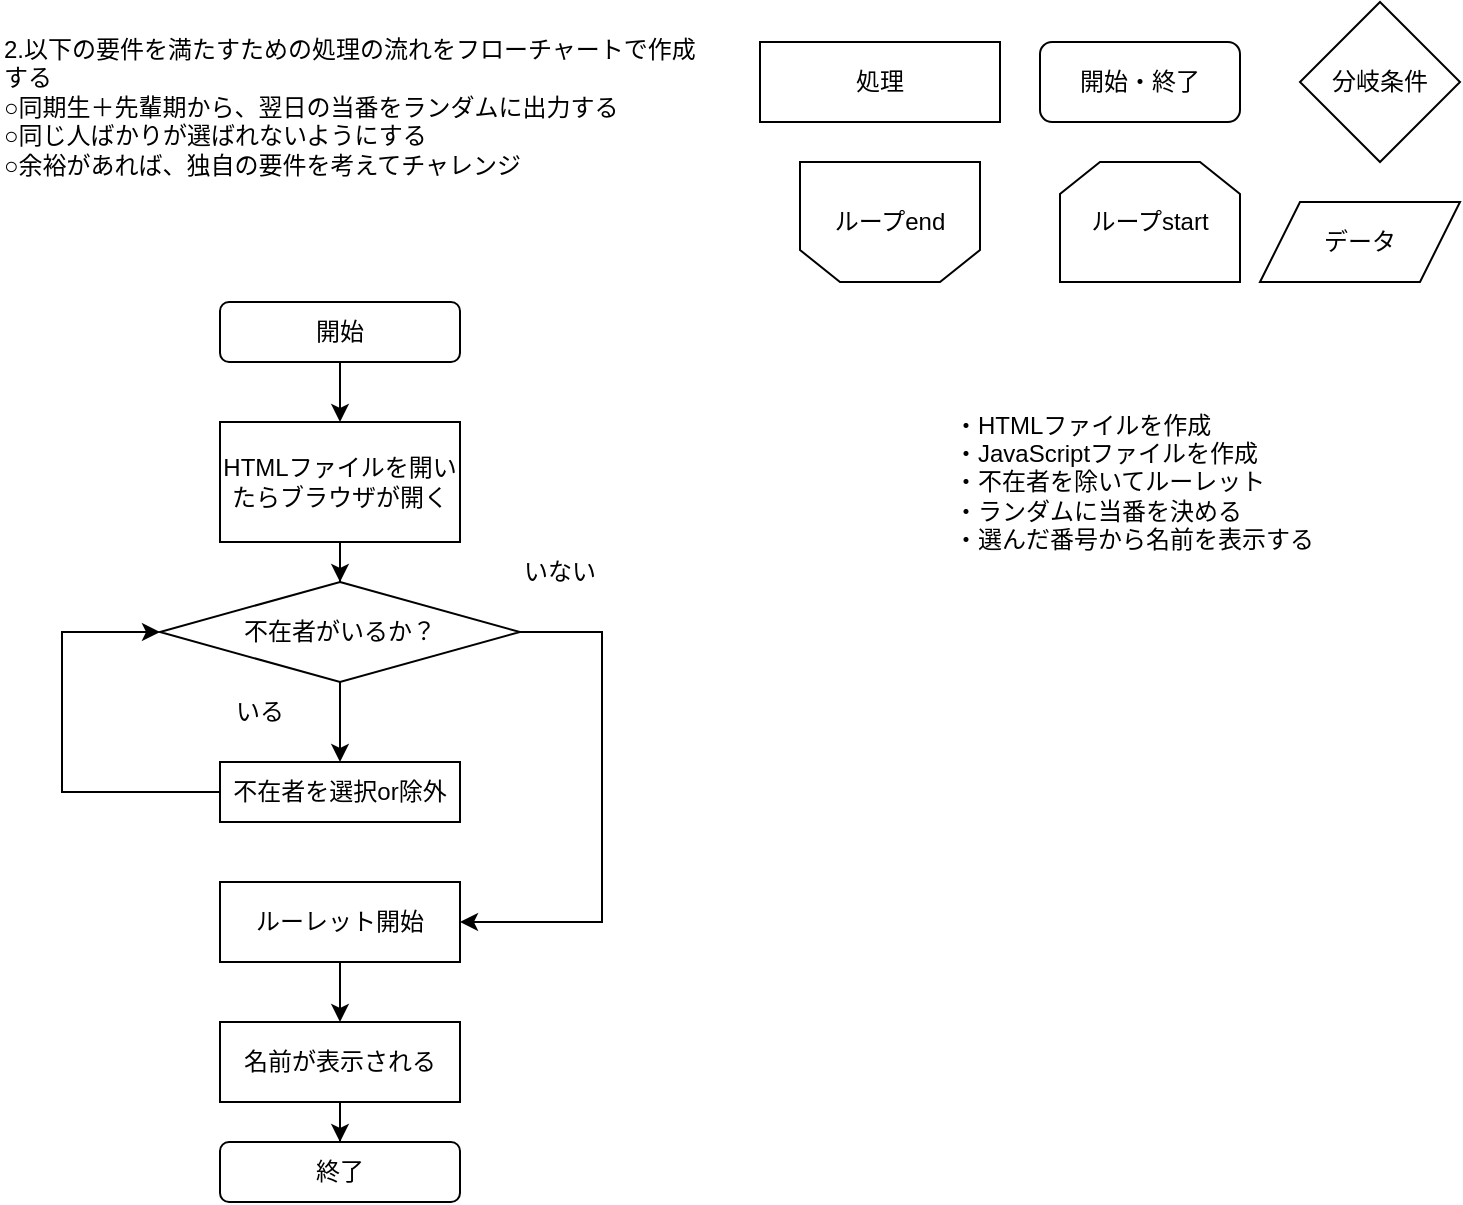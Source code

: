 <mxfile version="24.8.6">
  <diagram name="ページ1" id="Yg4KMLySHaOy_Sq2R1wh">
    <mxGraphModel dx="1290" dy="530" grid="1" gridSize="10" guides="1" tooltips="1" connect="1" arrows="1" fold="1" page="1" pageScale="1" pageWidth="827" pageHeight="1169" math="0" shadow="0">
      <root>
        <mxCell id="0" />
        <mxCell id="1" parent="0" />
        <mxCell id="RgILxQGv2llNLQemSSn4-1" value="2.以下の要件を満たすための処理の流れをフローチャートで作成&#xa;する&#xa;○同期生＋先輩期から、翌日の当番をランダムに出力する&#xa;○同じ人ばかりが選ばれないようにする&#xa;○余裕があれば、独自の要件を考えてチャレンジ" style="text;whiteSpace=wrap;html=1;" vertex="1" parent="1">
          <mxGeometry x="60" y="10" width="380" height="100" as="geometry" />
        </mxCell>
        <mxCell id="RgILxQGv2llNLQemSSn4-2" value="処理" style="rounded=0;whiteSpace=wrap;html=1;" vertex="1" parent="1">
          <mxGeometry x="440" y="20" width="120" height="40" as="geometry" />
        </mxCell>
        <mxCell id="RgILxQGv2llNLQemSSn4-3" value="分岐条件" style="rhombus;whiteSpace=wrap;html=1;" vertex="1" parent="1">
          <mxGeometry x="710" width="80" height="80" as="geometry" />
        </mxCell>
        <mxCell id="RgILxQGv2llNLQemSSn4-4" value="開始・終了" style="rounded=1;whiteSpace=wrap;html=1;" vertex="1" parent="1">
          <mxGeometry x="580" y="20" width="100" height="40" as="geometry" />
        </mxCell>
        <mxCell id="RgILxQGv2llNLQemSSn4-6" value="データ" style="shape=parallelogram;perimeter=parallelogramPerimeter;whiteSpace=wrap;html=1;fixedSize=1;" vertex="1" parent="1">
          <mxGeometry x="690" y="100" width="100" height="40" as="geometry" />
        </mxCell>
        <mxCell id="RgILxQGv2llNLQemSSn4-7" value="ループstart" style="shape=loopLimit;whiteSpace=wrap;html=1;" vertex="1" parent="1">
          <mxGeometry x="590" y="80" width="90" height="60" as="geometry" />
        </mxCell>
        <mxCell id="RgILxQGv2llNLQemSSn4-8" value="ループend" style="shape=loopLimit;whiteSpace=wrap;html=1;direction=west;" vertex="1" parent="1">
          <mxGeometry x="460" y="80" width="90" height="60" as="geometry" />
        </mxCell>
        <mxCell id="RgILxQGv2llNLQemSSn4-10" style="edgeStyle=orthogonalEdgeStyle;rounded=0;orthogonalLoop=1;jettySize=auto;html=1;exitX=0.5;exitY=0;exitDx=0;exitDy=0;" edge="1" parent="1" source="RgILxQGv2llNLQemSSn4-8" target="RgILxQGv2llNLQemSSn4-8">
          <mxGeometry relative="1" as="geometry" />
        </mxCell>
        <mxCell id="RgILxQGv2llNLQemSSn4-20" value="" style="edgeStyle=orthogonalEdgeStyle;rounded=0;orthogonalLoop=1;jettySize=auto;html=1;entryX=0.5;entryY=0;entryDx=0;entryDy=0;" edge="1" parent="1" source="RgILxQGv2llNLQemSSn4-11" target="RgILxQGv2llNLQemSSn4-21">
          <mxGeometry relative="1" as="geometry">
            <mxPoint x="230" y="245" as="targetPoint" />
          </mxGeometry>
        </mxCell>
        <mxCell id="RgILxQGv2llNLQemSSn4-11" value="開始" style="rounded=1;whiteSpace=wrap;html=1;" vertex="1" parent="1">
          <mxGeometry x="170" y="150" width="120" height="30" as="geometry" />
        </mxCell>
        <mxCell id="RgILxQGv2llNLQemSSn4-16" value="&lt;div&gt;・HTMLファイルを作成&lt;/div&gt;&lt;div&gt;・JavaScriptファイルを作成&lt;/div&gt;・不在者を除いてルーレット&lt;div&gt;・ランダムに当番を決める&lt;/div&gt;&lt;div&gt;・選んだ番号から名前を表示する&lt;/div&gt;" style="text;html=1;align=left;verticalAlign=middle;resizable=0;points=[];autosize=1;strokeColor=none;fillColor=none;" vertex="1" parent="1">
          <mxGeometry x="535" y="195" width="200" height="90" as="geometry" />
        </mxCell>
        <mxCell id="RgILxQGv2llNLQemSSn4-23" value="" style="edgeStyle=orthogonalEdgeStyle;rounded=0;orthogonalLoop=1;jettySize=auto;html=1;" edge="1" parent="1" source="RgILxQGv2llNLQemSSn4-21" target="RgILxQGv2llNLQemSSn4-22">
          <mxGeometry relative="1" as="geometry" />
        </mxCell>
        <mxCell id="RgILxQGv2llNLQemSSn4-21" value="HTMLファイルを開いたらブラウザが開く" style="rounded=0;whiteSpace=wrap;html=1;" vertex="1" parent="1">
          <mxGeometry x="170" y="210" width="120" height="60" as="geometry" />
        </mxCell>
        <mxCell id="RgILxQGv2llNLQemSSn4-25" value="" style="edgeStyle=orthogonalEdgeStyle;rounded=0;orthogonalLoop=1;jettySize=auto;html=1;" edge="1" parent="1" source="RgILxQGv2llNLQemSSn4-22" target="RgILxQGv2llNLQemSSn4-24">
          <mxGeometry relative="1" as="geometry" />
        </mxCell>
        <mxCell id="RgILxQGv2llNLQemSSn4-42" value="" style="edgeStyle=orthogonalEdgeStyle;rounded=0;orthogonalLoop=1;jettySize=auto;html=1;entryX=1;entryY=0.5;entryDx=0;entryDy=0;" edge="1" parent="1" source="RgILxQGv2llNLQemSSn4-22" target="RgILxQGv2llNLQemSSn4-26">
          <mxGeometry relative="1" as="geometry">
            <mxPoint x="360" y="470" as="targetPoint" />
            <Array as="points">
              <mxPoint x="361" y="315" />
              <mxPoint x="361" y="460" />
            </Array>
          </mxGeometry>
        </mxCell>
        <mxCell id="RgILxQGv2llNLQemSSn4-22" value="不在者がいるか？" style="rhombus;whiteSpace=wrap;html=1;rounded=0;" vertex="1" parent="1">
          <mxGeometry x="140" y="290" width="180" height="50" as="geometry" />
        </mxCell>
        <mxCell id="RgILxQGv2llNLQemSSn4-40" value="" style="edgeStyle=orthogonalEdgeStyle;rounded=0;orthogonalLoop=1;jettySize=auto;html=1;entryX=0;entryY=0.5;entryDx=0;entryDy=0;" edge="1" parent="1" source="RgILxQGv2llNLQemSSn4-24" target="RgILxQGv2llNLQemSSn4-22">
          <mxGeometry relative="1" as="geometry">
            <mxPoint x="90" y="310" as="targetPoint" />
            <Array as="points">
              <mxPoint x="91" y="395" />
              <mxPoint x="91" y="315" />
            </Array>
          </mxGeometry>
        </mxCell>
        <mxCell id="RgILxQGv2llNLQemSSn4-24" value="不在者を選択or除外" style="whiteSpace=wrap;html=1;rounded=0;" vertex="1" parent="1">
          <mxGeometry x="170" y="380" width="120" height="30" as="geometry" />
        </mxCell>
        <mxCell id="RgILxQGv2llNLQemSSn4-29" value="" style="edgeStyle=orthogonalEdgeStyle;rounded=0;orthogonalLoop=1;jettySize=auto;html=1;" edge="1" parent="1" source="RgILxQGv2llNLQemSSn4-26" target="RgILxQGv2llNLQemSSn4-28">
          <mxGeometry relative="1" as="geometry" />
        </mxCell>
        <mxCell id="RgILxQGv2llNLQemSSn4-26" value="ルーレット開始" style="whiteSpace=wrap;html=1;rounded=0;" vertex="1" parent="1">
          <mxGeometry x="170" y="440" width="120" height="40" as="geometry" />
        </mxCell>
        <mxCell id="RgILxQGv2llNLQemSSn4-33" value="" style="edgeStyle=orthogonalEdgeStyle;rounded=0;orthogonalLoop=1;jettySize=auto;html=1;" edge="1" parent="1" source="RgILxQGv2llNLQemSSn4-28" target="RgILxQGv2llNLQemSSn4-32">
          <mxGeometry relative="1" as="geometry" />
        </mxCell>
        <mxCell id="RgILxQGv2llNLQemSSn4-28" value="名前が表示される" style="rounded=0;whiteSpace=wrap;html=1;" vertex="1" parent="1">
          <mxGeometry x="170" y="510" width="120" height="40" as="geometry" />
        </mxCell>
        <mxCell id="RgILxQGv2llNLQemSSn4-32" value="終了" style="rounded=1;whiteSpace=wrap;html=1;" vertex="1" parent="1">
          <mxGeometry x="170" y="570" width="120" height="30" as="geometry" />
        </mxCell>
        <mxCell id="RgILxQGv2llNLQemSSn4-34" value="いる" style="text;html=1;align=center;verticalAlign=middle;whiteSpace=wrap;rounded=0;" vertex="1" parent="1">
          <mxGeometry x="160" y="340" width="60" height="30" as="geometry" />
        </mxCell>
        <mxCell id="RgILxQGv2llNLQemSSn4-36" value="いない" style="text;html=1;align=center;verticalAlign=middle;whiteSpace=wrap;rounded=0;" vertex="1" parent="1">
          <mxGeometry x="310" y="270" width="60" height="30" as="geometry" />
        </mxCell>
      </root>
    </mxGraphModel>
  </diagram>
</mxfile>
